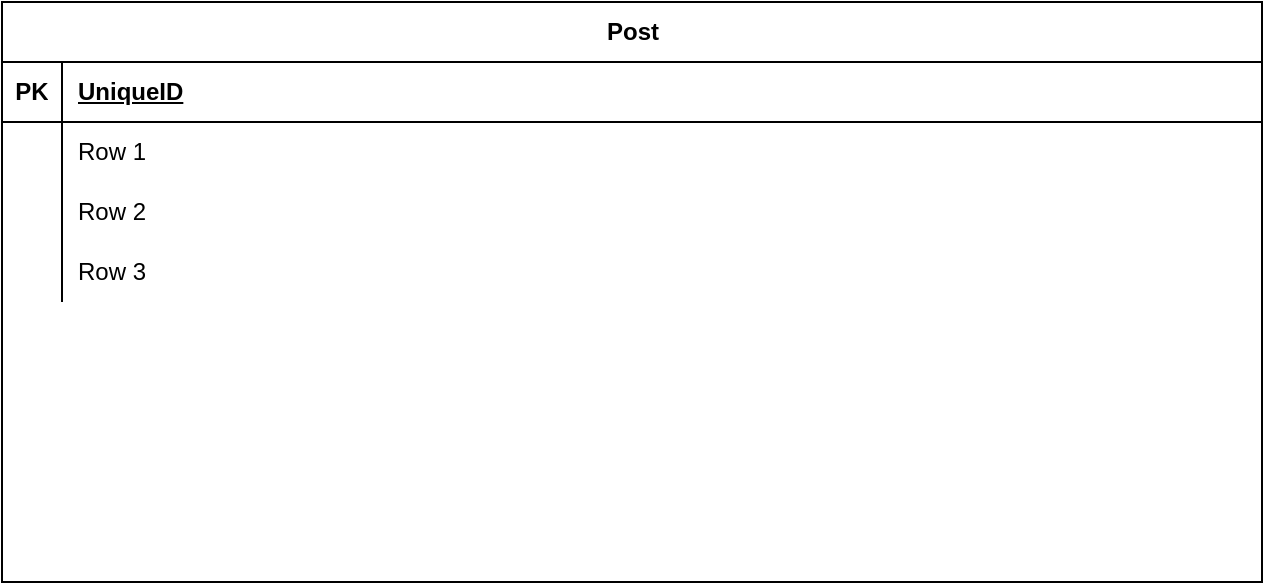 <mxfile version="23.1.5" type="github">
  <diagram name="Page-1" id="fn2T4r_Tod9fMeP2jR9g">
    <mxGraphModel dx="1434" dy="822" grid="1" gridSize="10" guides="1" tooltips="1" connect="1" arrows="1" fold="1" page="1" pageScale="1" pageWidth="850" pageHeight="1100" math="0" shadow="0">
      <root>
        <mxCell id="0" />
        <mxCell id="1" parent="0" />
        <mxCell id="gK7a1NGKdHW3Vz4JRPER-1" value="Post" style="shape=table;startSize=30;container=1;collapsible=1;childLayout=tableLayout;fixedRows=1;rowLines=0;fontStyle=1;align=center;resizeLast=1;html=1;" parent="1" vertex="1">
          <mxGeometry x="100" y="90" width="630" height="290" as="geometry">
            <mxRectangle x="100" y="90" width="70" height="30" as="alternateBounds" />
          </mxGeometry>
        </mxCell>
        <mxCell id="gK7a1NGKdHW3Vz4JRPER-2" value="" style="shape=tableRow;horizontal=0;startSize=0;swimlaneHead=0;swimlaneBody=0;fillColor=none;collapsible=0;dropTarget=0;points=[[0,0.5],[1,0.5]];portConstraint=eastwest;top=0;left=0;right=0;bottom=1;" parent="gK7a1NGKdHW3Vz4JRPER-1" vertex="1">
          <mxGeometry y="30" width="630" height="30" as="geometry" />
        </mxCell>
        <mxCell id="gK7a1NGKdHW3Vz4JRPER-3" value="PK" style="shape=partialRectangle;connectable=0;fillColor=none;top=0;left=0;bottom=0;right=0;fontStyle=1;overflow=hidden;whiteSpace=wrap;html=1;" parent="gK7a1NGKdHW3Vz4JRPER-2" vertex="1">
          <mxGeometry width="30" height="30" as="geometry">
            <mxRectangle width="30" height="30" as="alternateBounds" />
          </mxGeometry>
        </mxCell>
        <mxCell id="gK7a1NGKdHW3Vz4JRPER-4" value="UniqueID" style="shape=partialRectangle;connectable=0;fillColor=none;top=0;left=0;bottom=0;right=0;align=left;spacingLeft=6;fontStyle=5;overflow=hidden;whiteSpace=wrap;html=1;" parent="gK7a1NGKdHW3Vz4JRPER-2" vertex="1">
          <mxGeometry x="30" width="600" height="30" as="geometry">
            <mxRectangle width="600" height="30" as="alternateBounds" />
          </mxGeometry>
        </mxCell>
        <mxCell id="gK7a1NGKdHW3Vz4JRPER-5" value="" style="shape=tableRow;horizontal=0;startSize=0;swimlaneHead=0;swimlaneBody=0;fillColor=none;collapsible=0;dropTarget=0;points=[[0,0.5],[1,0.5]];portConstraint=eastwest;top=0;left=0;right=0;bottom=0;" parent="gK7a1NGKdHW3Vz4JRPER-1" vertex="1">
          <mxGeometry y="60" width="630" height="30" as="geometry" />
        </mxCell>
        <mxCell id="gK7a1NGKdHW3Vz4JRPER-6" value="" style="shape=partialRectangle;connectable=0;fillColor=none;top=0;left=0;bottom=0;right=0;editable=1;overflow=hidden;whiteSpace=wrap;html=1;" parent="gK7a1NGKdHW3Vz4JRPER-5" vertex="1">
          <mxGeometry width="30" height="30" as="geometry">
            <mxRectangle width="30" height="30" as="alternateBounds" />
          </mxGeometry>
        </mxCell>
        <mxCell id="gK7a1NGKdHW3Vz4JRPER-7" value="Row 1" style="shape=partialRectangle;connectable=0;fillColor=none;top=0;left=0;bottom=0;right=0;align=left;spacingLeft=6;overflow=hidden;whiteSpace=wrap;html=1;" parent="gK7a1NGKdHW3Vz4JRPER-5" vertex="1">
          <mxGeometry x="30" width="600" height="30" as="geometry">
            <mxRectangle width="600" height="30" as="alternateBounds" />
          </mxGeometry>
        </mxCell>
        <mxCell id="gK7a1NGKdHW3Vz4JRPER-8" value="" style="shape=tableRow;horizontal=0;startSize=0;swimlaneHead=0;swimlaneBody=0;fillColor=none;collapsible=0;dropTarget=0;points=[[0,0.5],[1,0.5]];portConstraint=eastwest;top=0;left=0;right=0;bottom=0;" parent="gK7a1NGKdHW3Vz4JRPER-1" vertex="1">
          <mxGeometry y="90" width="630" height="30" as="geometry" />
        </mxCell>
        <mxCell id="gK7a1NGKdHW3Vz4JRPER-9" value="" style="shape=partialRectangle;connectable=0;fillColor=none;top=0;left=0;bottom=0;right=0;editable=1;overflow=hidden;whiteSpace=wrap;html=1;" parent="gK7a1NGKdHW3Vz4JRPER-8" vertex="1">
          <mxGeometry width="30" height="30" as="geometry">
            <mxRectangle width="30" height="30" as="alternateBounds" />
          </mxGeometry>
        </mxCell>
        <mxCell id="gK7a1NGKdHW3Vz4JRPER-10" value="Row 2" style="shape=partialRectangle;connectable=0;fillColor=none;top=0;left=0;bottom=0;right=0;align=left;spacingLeft=6;overflow=hidden;whiteSpace=wrap;html=1;" parent="gK7a1NGKdHW3Vz4JRPER-8" vertex="1">
          <mxGeometry x="30" width="600" height="30" as="geometry">
            <mxRectangle width="600" height="30" as="alternateBounds" />
          </mxGeometry>
        </mxCell>
        <mxCell id="gK7a1NGKdHW3Vz4JRPER-11" value="" style="shape=tableRow;horizontal=0;startSize=0;swimlaneHead=0;swimlaneBody=0;fillColor=none;collapsible=0;dropTarget=0;points=[[0,0.5],[1,0.5]];portConstraint=eastwest;top=0;left=0;right=0;bottom=0;" parent="gK7a1NGKdHW3Vz4JRPER-1" vertex="1">
          <mxGeometry y="120" width="630" height="30" as="geometry" />
        </mxCell>
        <mxCell id="gK7a1NGKdHW3Vz4JRPER-12" value="" style="shape=partialRectangle;connectable=0;fillColor=none;top=0;left=0;bottom=0;right=0;editable=1;overflow=hidden;whiteSpace=wrap;html=1;" parent="gK7a1NGKdHW3Vz4JRPER-11" vertex="1">
          <mxGeometry width="30" height="30" as="geometry">
            <mxRectangle width="30" height="30" as="alternateBounds" />
          </mxGeometry>
        </mxCell>
        <mxCell id="gK7a1NGKdHW3Vz4JRPER-13" value="Row 3" style="shape=partialRectangle;connectable=0;fillColor=none;top=0;left=0;bottom=0;right=0;align=left;spacingLeft=6;overflow=hidden;whiteSpace=wrap;html=1;" parent="gK7a1NGKdHW3Vz4JRPER-11" vertex="1">
          <mxGeometry x="30" width="600" height="30" as="geometry">
            <mxRectangle width="600" height="30" as="alternateBounds" />
          </mxGeometry>
        </mxCell>
      </root>
    </mxGraphModel>
  </diagram>
</mxfile>
